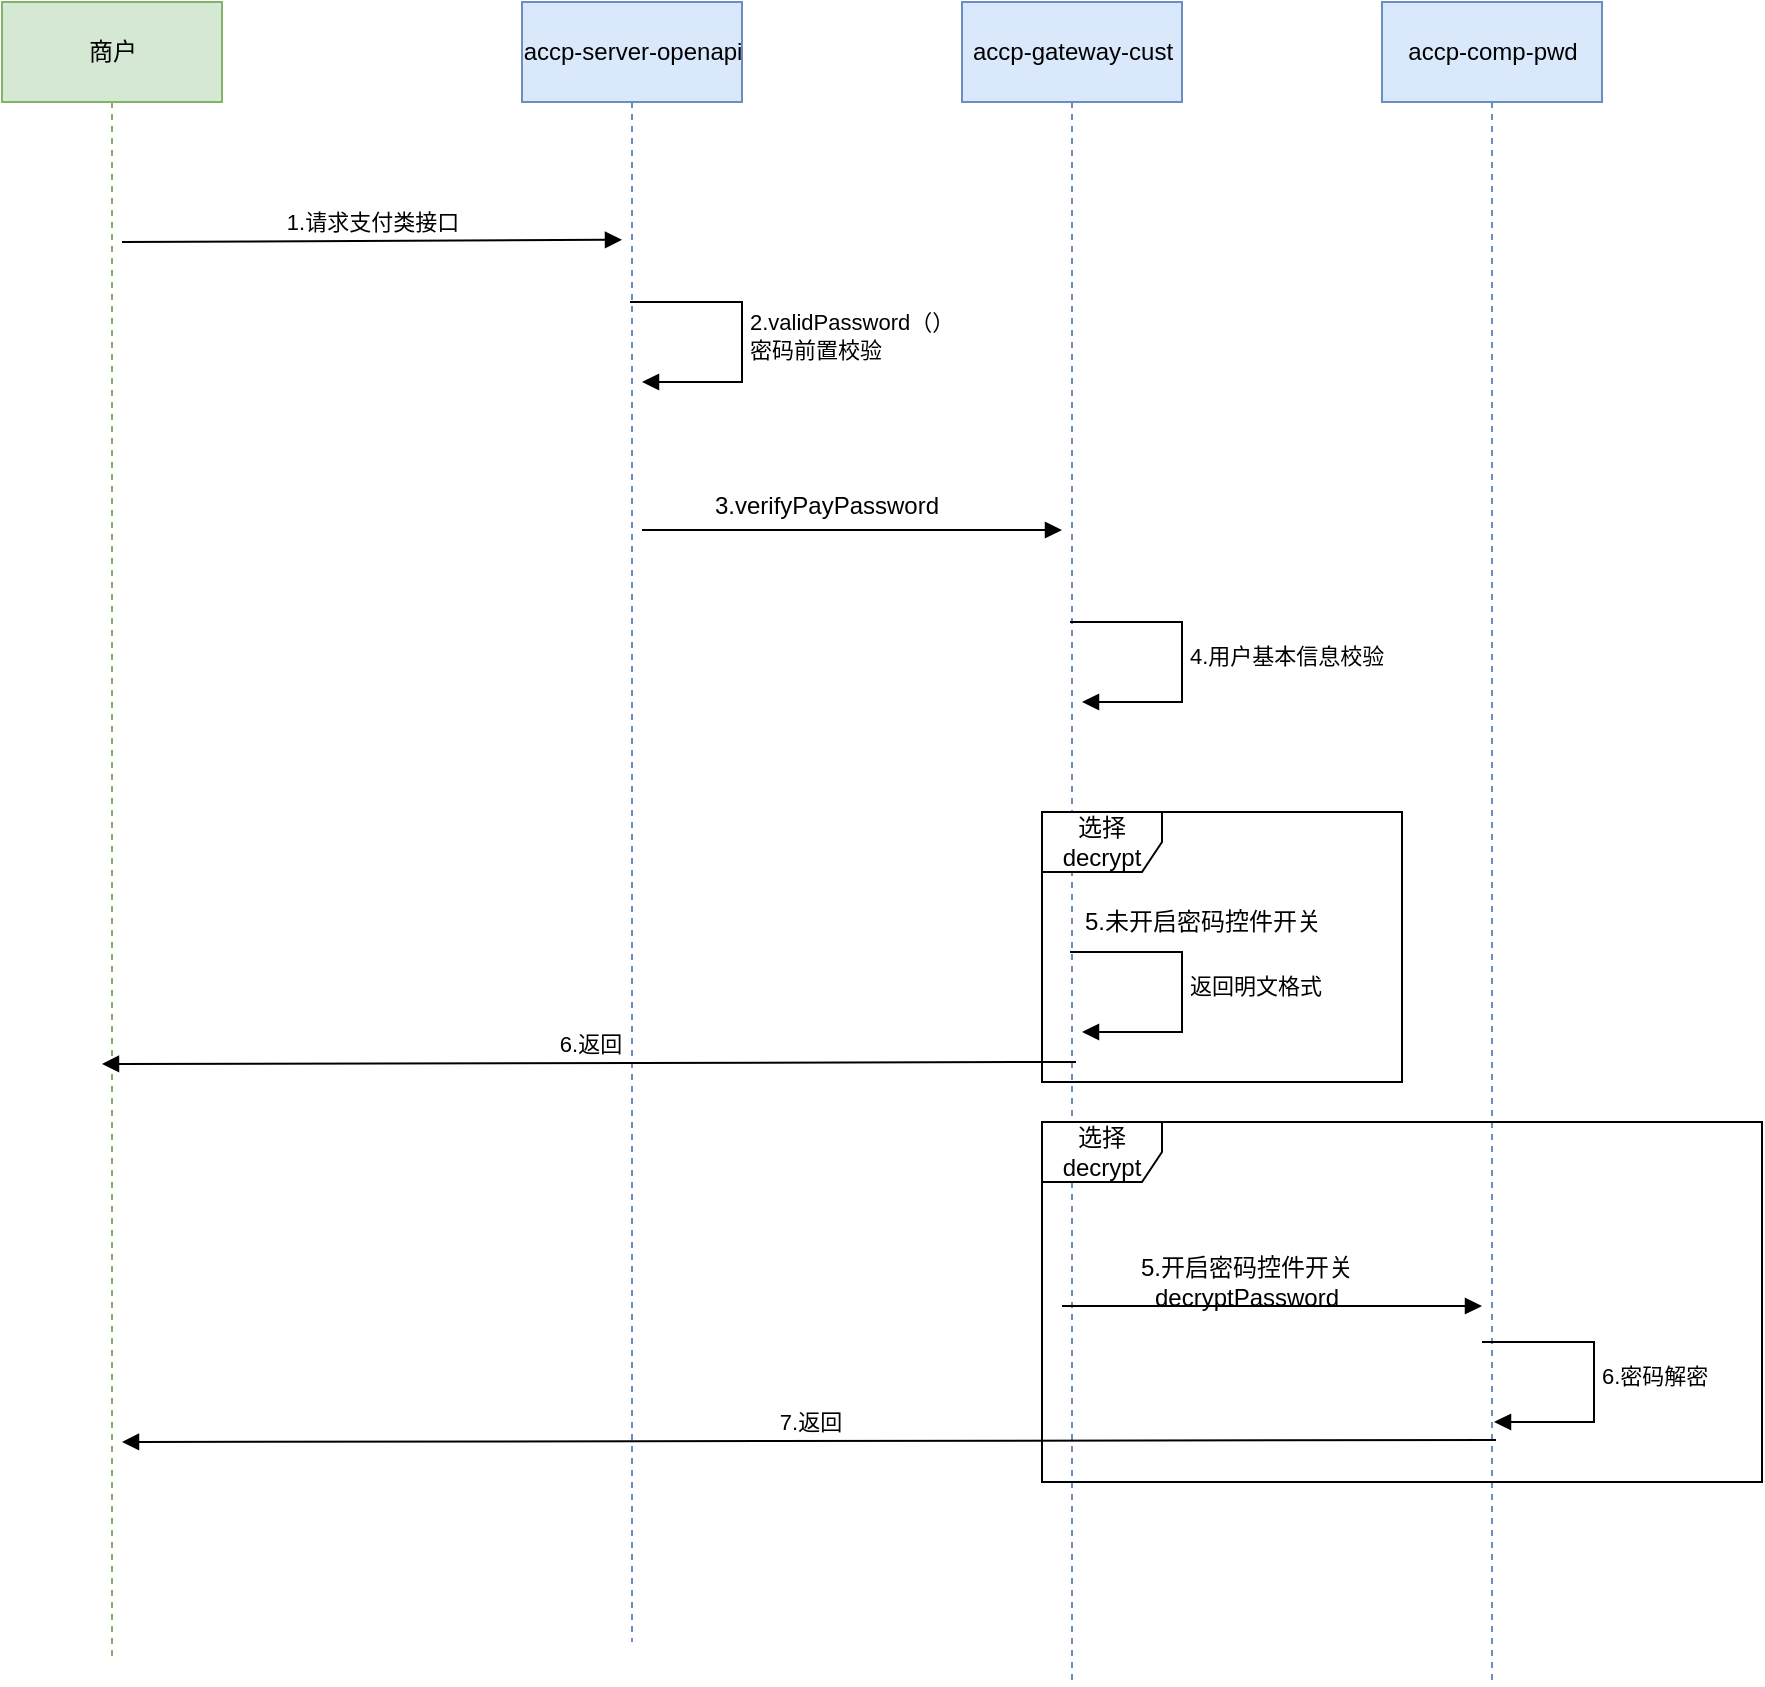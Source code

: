 <mxfile version="17.4.6" type="github" pages="3">
  <diagram id="Jl5-833vMoTasqNsfF81" name="原解密过程">
    <mxGraphModel dx="1365" dy="812" grid="1" gridSize="10" guides="1" tooltips="1" connect="1" arrows="1" fold="1" page="1" pageScale="1" pageWidth="827" pageHeight="1169" math="0" shadow="0">
      <root>
        <mxCell id="0" />
        <mxCell id="1" parent="0" />
        <mxCell id="EQPZZwqP8uo2hfvJNZzA-3" style="edgeStyle=orthogonalEdgeStyle;rounded=0;orthogonalLoop=1;jettySize=auto;html=1;exitX=0.5;exitY=1;exitDx=0;exitDy=0;dashed=1;endArrow=none;endFill=0;fillColor=#d5e8d4;strokeColor=#82b366;" edge="1" parent="1" source="EQPZZwqP8uo2hfvJNZzA-1">
          <mxGeometry relative="1" as="geometry">
            <mxPoint x="125" y="900" as="targetPoint" />
          </mxGeometry>
        </mxCell>
        <mxCell id="EQPZZwqP8uo2hfvJNZzA-1" value="商户" style="html=1;fillColor=#d5e8d4;strokeColor=#82b366;" vertex="1" parent="1">
          <mxGeometry x="70" y="70" width="110" height="50" as="geometry" />
        </mxCell>
        <mxCell id="EQPZZwqP8uo2hfvJNZzA-4" style="edgeStyle=orthogonalEdgeStyle;rounded=0;orthogonalLoop=1;jettySize=auto;html=1;exitX=0.5;exitY=1;exitDx=0;exitDy=0;dashed=1;endArrow=none;endFill=0;fillColor=#dae8fc;strokeColor=#6c8ebf;" edge="1" source="EQPZZwqP8uo2hfvJNZzA-5" parent="1">
          <mxGeometry relative="1" as="geometry">
            <mxPoint x="385" y="890" as="targetPoint" />
            <Array as="points">
              <mxPoint x="385" y="650" />
            </Array>
          </mxGeometry>
        </mxCell>
        <mxCell id="EQPZZwqP8uo2hfvJNZzA-5" value="accp-server-openapi" style="html=1;fillColor=#dae8fc;strokeColor=#6c8ebf;" vertex="1" parent="1">
          <mxGeometry x="330" y="70" width="110" height="50" as="geometry" />
        </mxCell>
        <mxCell id="EQPZZwqP8uo2hfvJNZzA-6" style="edgeStyle=orthogonalEdgeStyle;rounded=0;orthogonalLoop=1;jettySize=auto;html=1;exitX=0.5;exitY=1;exitDx=0;exitDy=0;dashed=1;endArrow=none;endFill=0;fillColor=#dae8fc;strokeColor=#6c8ebf;" edge="1" source="EQPZZwqP8uo2hfvJNZzA-7" parent="1">
          <mxGeometry relative="1" as="geometry">
            <mxPoint x="605" y="910" as="targetPoint" />
          </mxGeometry>
        </mxCell>
        <mxCell id="EQPZZwqP8uo2hfvJNZzA-7" value="accp-gateway-cust" style="html=1;fillColor=#dae8fc;strokeColor=#6c8ebf;" vertex="1" parent="1">
          <mxGeometry x="550" y="70" width="110" height="50" as="geometry" />
        </mxCell>
        <mxCell id="EQPZZwqP8uo2hfvJNZzA-8" style="edgeStyle=orthogonalEdgeStyle;rounded=0;orthogonalLoop=1;jettySize=auto;html=1;exitX=0.5;exitY=1;exitDx=0;exitDy=0;dashed=1;endArrow=none;endFill=0;fillColor=#dae8fc;strokeColor=#6c8ebf;" edge="1" source="EQPZZwqP8uo2hfvJNZzA-9" parent="1">
          <mxGeometry relative="1" as="geometry">
            <mxPoint x="815" y="910" as="targetPoint" />
          </mxGeometry>
        </mxCell>
        <mxCell id="EQPZZwqP8uo2hfvJNZzA-9" value="accp-comp-pwd" style="html=1;fillColor=#dae8fc;strokeColor=#6c8ebf;" vertex="1" parent="1">
          <mxGeometry x="760" y="70" width="110" height="50" as="geometry" />
        </mxCell>
        <mxCell id="EQPZZwqP8uo2hfvJNZzA-22" value="1.请求支付类接口" style="html=1;verticalAlign=bottom;endArrow=block;rounded=0;exitX=1;exitY=0;exitDx=0;exitDy=0;entryX=0;entryY=-0.014;entryDx=0;entryDy=0;entryPerimeter=0;" edge="1" parent="1">
          <mxGeometry relative="1" as="geometry">
            <mxPoint x="130" y="190" as="sourcePoint" />
            <mxPoint x="380" y="188.88" as="targetPoint" />
          </mxGeometry>
        </mxCell>
        <mxCell id="EQPZZwqP8uo2hfvJNZzA-33" value="2.validPassword（）&lt;br&gt;密码前置校验" style="edgeStyle=orthogonalEdgeStyle;html=1;align=left;spacingLeft=2;endArrow=block;rounded=0;" edge="1" parent="1">
          <mxGeometry relative="1" as="geometry">
            <mxPoint x="384" y="220" as="sourcePoint" />
            <Array as="points">
              <mxPoint x="440" y="220" />
              <mxPoint x="440" y="260" />
            </Array>
            <mxPoint x="390" y="260" as="targetPoint" />
          </mxGeometry>
        </mxCell>
        <mxCell id="EQPZZwqP8uo2hfvJNZzA-34" value="" style="html=1;verticalAlign=bottom;endArrow=block;rounded=0;" edge="1" parent="1">
          <mxGeometry relative="1" as="geometry">
            <mxPoint x="390" y="334" as="sourcePoint" />
            <mxPoint x="600" y="334" as="targetPoint" />
          </mxGeometry>
        </mxCell>
        <mxCell id="EQPZZwqP8uo2hfvJNZzA-35" value="3.verifyPayPassword" style="text;html=1;align=center;verticalAlign=middle;resizable=0;points=[];autosize=1;strokeColor=none;fillColor=none;" vertex="1" parent="1">
          <mxGeometry x="417" y="312" width="130" height="20" as="geometry" />
        </mxCell>
        <mxCell id="EQPZZwqP8uo2hfvJNZzA-43" value="选择&lt;br&gt;decrypt" style="shape=umlFrame;whiteSpace=wrap;html=1;" vertex="1" parent="1">
          <mxGeometry x="590" y="475" width="180" height="135" as="geometry" />
        </mxCell>
        <mxCell id="EQPZZwqP8uo2hfvJNZzA-36" value="4.用户基本信息校验" style="edgeStyle=orthogonalEdgeStyle;html=1;align=left;spacingLeft=2;endArrow=block;rounded=0;" edge="1" parent="1">
          <mxGeometry relative="1" as="geometry">
            <mxPoint x="604" y="380" as="sourcePoint" />
            <Array as="points">
              <mxPoint x="660" y="380" />
              <mxPoint x="660" y="420" />
            </Array>
            <mxPoint x="610" y="420" as="targetPoint" />
          </mxGeometry>
        </mxCell>
        <mxCell id="EQPZZwqP8uo2hfvJNZzA-44" value="返回明文格式" style="edgeStyle=orthogonalEdgeStyle;html=1;align=left;spacingLeft=2;endArrow=block;rounded=0;" edge="1" parent="1">
          <mxGeometry relative="1" as="geometry">
            <mxPoint x="604" y="545" as="sourcePoint" />
            <Array as="points">
              <mxPoint x="660" y="545" />
              <mxPoint x="660" y="585" />
            </Array>
            <mxPoint x="610" y="585" as="targetPoint" />
          </mxGeometry>
        </mxCell>
        <mxCell id="EQPZZwqP8uo2hfvJNZzA-45" value="5.未开启密码控件开关" style="text;html=1;align=center;verticalAlign=middle;resizable=0;points=[];autosize=1;strokeColor=none;fillColor=none;" vertex="1" parent="1">
          <mxGeometry x="605" y="520" width="130" height="20" as="geometry" />
        </mxCell>
        <mxCell id="EQPZZwqP8uo2hfvJNZzA-46" value="选择&lt;br&gt;decrypt" style="shape=umlFrame;whiteSpace=wrap;html=1;" vertex="1" parent="1">
          <mxGeometry x="590" y="630" width="360" height="180" as="geometry" />
        </mxCell>
        <mxCell id="EQPZZwqP8uo2hfvJNZzA-47" value="" style="html=1;verticalAlign=bottom;endArrow=block;rounded=0;" edge="1" parent="1">
          <mxGeometry relative="1" as="geometry">
            <mxPoint x="600" y="722" as="sourcePoint" />
            <mxPoint x="810" y="722" as="targetPoint" />
          </mxGeometry>
        </mxCell>
        <mxCell id="EQPZZwqP8uo2hfvJNZzA-48" value="5.开启密码控件开关&lt;br&gt;decryptPassword" style="text;html=1;align=center;verticalAlign=middle;resizable=0;points=[];autosize=1;strokeColor=none;fillColor=none;" vertex="1" parent="1">
          <mxGeometry x="632" y="695" width="120" height="30" as="geometry" />
        </mxCell>
        <mxCell id="EQPZZwqP8uo2hfvJNZzA-49" value="6.密码解密" style="edgeStyle=orthogonalEdgeStyle;html=1;align=left;spacingLeft=2;endArrow=block;rounded=0;" edge="1" parent="1">
          <mxGeometry relative="1" as="geometry">
            <mxPoint x="810" y="740" as="sourcePoint" />
            <Array as="points">
              <mxPoint x="866" y="740" />
              <mxPoint x="866" y="780" />
            </Array>
            <mxPoint x="816" y="780" as="targetPoint" />
          </mxGeometry>
        </mxCell>
        <mxCell id="EQPZZwqP8uo2hfvJNZzA-50" value="6.返回" style="html=1;verticalAlign=bottom;endArrow=block;rounded=0;exitX=1;exitY=0;exitDx=0;exitDy=0;" edge="1" parent="1">
          <mxGeometry relative="1" as="geometry">
            <mxPoint x="607" y="600" as="sourcePoint" />
            <mxPoint x="120" y="601" as="targetPoint" />
          </mxGeometry>
        </mxCell>
        <mxCell id="EQPZZwqP8uo2hfvJNZzA-51" value="7.返回" style="html=1;verticalAlign=bottom;endArrow=block;rounded=0;exitX=1;exitY=0;exitDx=0;exitDy=0;" edge="1" parent="1">
          <mxGeometry relative="1" as="geometry">
            <mxPoint x="817" y="789" as="sourcePoint" />
            <mxPoint x="130" y="790" as="targetPoint" />
          </mxGeometry>
        </mxCell>
      </root>
    </mxGraphModel>
  </diagram>
  <diagram name="优化密码加密" id="MklcK-eCK0yKcFFZ0AR5">
    <mxGraphModel dx="1862" dy="1107" grid="1" gridSize="10" guides="1" tooltips="1" connect="1" arrows="1" fold="1" page="1" pageScale="1" pageWidth="827" pageHeight="1169" math="0" shadow="0">
      <root>
        <mxCell id="eYHL1WIFs0YqZ5u6t1xu-0" />
        <mxCell id="eYHL1WIFs0YqZ5u6t1xu-1" parent="eYHL1WIFs0YqZ5u6t1xu-0" />
        <mxCell id="eYHL1WIFs0YqZ5u6t1xu-2" style="edgeStyle=orthogonalEdgeStyle;rounded=0;orthogonalLoop=1;jettySize=auto;html=1;exitX=0.5;exitY=1;exitDx=0;exitDy=0;dashed=1;endArrow=none;endFill=0;fillColor=#d5e8d4;strokeColor=#82b366;" edge="1" parent="eYHL1WIFs0YqZ5u6t1xu-1" source="eYHL1WIFs0YqZ5u6t1xu-3">
          <mxGeometry relative="1" as="geometry">
            <mxPoint x="125" y="1070" as="targetPoint" />
          </mxGeometry>
        </mxCell>
        <mxCell id="eYHL1WIFs0YqZ5u6t1xu-3" value="商户" style="html=1;fillColor=#d5e8d4;strokeColor=#82b366;" vertex="1" parent="eYHL1WIFs0YqZ5u6t1xu-1">
          <mxGeometry x="70" y="70" width="110" height="50" as="geometry" />
        </mxCell>
        <mxCell id="eYHL1WIFs0YqZ5u6t1xu-4" style="edgeStyle=orthogonalEdgeStyle;rounded=0;orthogonalLoop=1;jettySize=auto;html=1;exitX=0.5;exitY=1;exitDx=0;exitDy=0;dashed=1;endArrow=none;endFill=0;fillColor=#dae8fc;strokeColor=#6c8ebf;" edge="1" parent="eYHL1WIFs0YqZ5u6t1xu-1" source="eYHL1WIFs0YqZ5u6t1xu-5">
          <mxGeometry relative="1" as="geometry">
            <mxPoint x="385" y="1070" as="targetPoint" />
            <Array as="points">
              <mxPoint x="385" y="650" />
            </Array>
          </mxGeometry>
        </mxCell>
        <mxCell id="eYHL1WIFs0YqZ5u6t1xu-5" value="accp-server-openapi" style="html=1;fillColor=#dae8fc;strokeColor=#6c8ebf;" vertex="1" parent="eYHL1WIFs0YqZ5u6t1xu-1">
          <mxGeometry x="330" y="70" width="110" height="50" as="geometry" />
        </mxCell>
        <mxCell id="eYHL1WIFs0YqZ5u6t1xu-6" style="edgeStyle=orthogonalEdgeStyle;rounded=0;orthogonalLoop=1;jettySize=auto;html=1;exitX=0.5;exitY=1;exitDx=0;exitDy=0;dashed=1;endArrow=none;endFill=0;fillColor=#dae8fc;strokeColor=#6c8ebf;" edge="1" parent="eYHL1WIFs0YqZ5u6t1xu-1" source="eYHL1WIFs0YqZ5u6t1xu-7">
          <mxGeometry relative="1" as="geometry">
            <mxPoint x="605" y="1100" as="targetPoint" />
          </mxGeometry>
        </mxCell>
        <mxCell id="eYHL1WIFs0YqZ5u6t1xu-7" value="accp-gateway-cust" style="html=1;fillColor=#dae8fc;strokeColor=#6c8ebf;" vertex="1" parent="eYHL1WIFs0YqZ5u6t1xu-1">
          <mxGeometry x="550" y="70" width="110" height="50" as="geometry" />
        </mxCell>
        <mxCell id="eYHL1WIFs0YqZ5u6t1xu-8" style="edgeStyle=orthogonalEdgeStyle;rounded=0;orthogonalLoop=1;jettySize=auto;html=1;exitX=0.5;exitY=1;exitDx=0;exitDy=0;dashed=1;endArrow=none;endFill=0;fillColor=#dae8fc;strokeColor=#6c8ebf;" edge="1" parent="eYHL1WIFs0YqZ5u6t1xu-1" source="eYHL1WIFs0YqZ5u6t1xu-9">
          <mxGeometry relative="1" as="geometry">
            <mxPoint x="815" y="1060" as="targetPoint" />
          </mxGeometry>
        </mxCell>
        <mxCell id="eYHL1WIFs0YqZ5u6t1xu-9" value="accp-comp-pwd" style="html=1;fillColor=#dae8fc;strokeColor=#6c8ebf;" vertex="1" parent="eYHL1WIFs0YqZ5u6t1xu-1">
          <mxGeometry x="760" y="70" width="110" height="50" as="geometry" />
        </mxCell>
        <mxCell id="eYHL1WIFs0YqZ5u6t1xu-10" value="1.请求支付类接口" style="html=1;verticalAlign=bottom;endArrow=block;rounded=0;exitX=1;exitY=0;exitDx=0;exitDy=0;entryX=0;entryY=-0.014;entryDx=0;entryDy=0;entryPerimeter=0;" edge="1" parent="eYHL1WIFs0YqZ5u6t1xu-1">
          <mxGeometry relative="1" as="geometry">
            <mxPoint x="130" y="190" as="sourcePoint" />
            <mxPoint x="380" y="188.88" as="targetPoint" />
          </mxGeometry>
        </mxCell>
        <mxCell id="eYHL1WIFs0YqZ5u6t1xu-11" value="2.validPassword（）&lt;br&gt;密码前置校验" style="edgeStyle=orthogonalEdgeStyle;html=1;align=left;spacingLeft=2;endArrow=block;rounded=0;" edge="1" parent="eYHL1WIFs0YqZ5u6t1xu-1">
          <mxGeometry relative="1" as="geometry">
            <mxPoint x="384" y="220" as="sourcePoint" />
            <Array as="points">
              <mxPoint x="440" y="220" />
              <mxPoint x="440" y="260" />
            </Array>
            <mxPoint x="390" y="260" as="targetPoint" />
          </mxGeometry>
        </mxCell>
        <mxCell id="eYHL1WIFs0YqZ5u6t1xu-12" value="" style="html=1;verticalAlign=bottom;endArrow=block;rounded=0;" edge="1" parent="eYHL1WIFs0YqZ5u6t1xu-1">
          <mxGeometry relative="1" as="geometry">
            <mxPoint x="390" y="522" as="sourcePoint" />
            <mxPoint x="600" y="522" as="targetPoint" />
          </mxGeometry>
        </mxCell>
        <mxCell id="eYHL1WIFs0YqZ5u6t1xu-13" value="3.verifyPayPassword" style="text;html=1;align=center;verticalAlign=middle;resizable=0;points=[];autosize=1;strokeColor=none;fillColor=none;" vertex="1" parent="eYHL1WIFs0YqZ5u6t1xu-1">
          <mxGeometry x="417" y="500" width="130" height="20" as="geometry" />
        </mxCell>
        <mxCell id="eYHL1WIFs0YqZ5u6t1xu-14" value="选择&lt;br&gt;decrypt" style="shape=umlFrame;whiteSpace=wrap;html=1;" vertex="1" parent="eYHL1WIFs0YqZ5u6t1xu-1">
          <mxGeometry x="590" y="663" width="180" height="135" as="geometry" />
        </mxCell>
        <mxCell id="eYHL1WIFs0YqZ5u6t1xu-15" value="4.用户基本信息校验" style="edgeStyle=orthogonalEdgeStyle;html=1;align=left;spacingLeft=2;endArrow=block;rounded=0;" edge="1" parent="eYHL1WIFs0YqZ5u6t1xu-1">
          <mxGeometry relative="1" as="geometry">
            <mxPoint x="604" y="568" as="sourcePoint" />
            <Array as="points">
              <mxPoint x="660" y="568" />
              <mxPoint x="660" y="608" />
            </Array>
            <mxPoint x="610" y="608" as="targetPoint" />
          </mxGeometry>
        </mxCell>
        <mxCell id="eYHL1WIFs0YqZ5u6t1xu-16" value="返回明文格式" style="edgeStyle=orthogonalEdgeStyle;html=1;align=left;spacingLeft=2;endArrow=block;rounded=0;" edge="1" parent="eYHL1WIFs0YqZ5u6t1xu-1">
          <mxGeometry relative="1" as="geometry">
            <mxPoint x="604" y="733" as="sourcePoint" />
            <Array as="points">
              <mxPoint x="660" y="733" />
              <mxPoint x="660" y="773" />
            </Array>
            <mxPoint x="610" y="773" as="targetPoint" />
          </mxGeometry>
        </mxCell>
        <mxCell id="eYHL1WIFs0YqZ5u6t1xu-17" value="5.未开启密码控件开关/&lt;b&gt;&lt;font color=&quot;#ea6b66&quot;&gt;加密密码&lt;/font&gt;&lt;/b&gt;" style="text;html=1;align=center;verticalAlign=middle;resizable=0;points=[];autosize=1;strokeColor=none;fillColor=none;" vertex="1" parent="eYHL1WIFs0YqZ5u6t1xu-1">
          <mxGeometry x="591" y="708" width="180" height="20" as="geometry" />
        </mxCell>
        <mxCell id="eYHL1WIFs0YqZ5u6t1xu-18" value="选择&lt;br&gt;decrypt" style="shape=umlFrame;whiteSpace=wrap;html=1;" vertex="1" parent="eYHL1WIFs0YqZ5u6t1xu-1">
          <mxGeometry x="590" y="818" width="360" height="180" as="geometry" />
        </mxCell>
        <mxCell id="eYHL1WIFs0YqZ5u6t1xu-19" value="" style="html=1;verticalAlign=bottom;endArrow=block;rounded=0;" edge="1" parent="eYHL1WIFs0YqZ5u6t1xu-1">
          <mxGeometry relative="1" as="geometry">
            <mxPoint x="600" y="910" as="sourcePoint" />
            <mxPoint x="810" y="910" as="targetPoint" />
          </mxGeometry>
        </mxCell>
        <mxCell id="eYHL1WIFs0YqZ5u6t1xu-20" value="5.开启密码控件开关&lt;br&gt;decryptPassword" style="text;html=1;align=center;verticalAlign=middle;resizable=0;points=[];autosize=1;strokeColor=none;fillColor=none;" vertex="1" parent="eYHL1WIFs0YqZ5u6t1xu-1">
          <mxGeometry x="632" y="883" width="120" height="30" as="geometry" />
        </mxCell>
        <mxCell id="eYHL1WIFs0YqZ5u6t1xu-21" value="6.密码解密" style="edgeStyle=orthogonalEdgeStyle;html=1;align=left;spacingLeft=2;endArrow=block;rounded=0;" edge="1" parent="eYHL1WIFs0YqZ5u6t1xu-1">
          <mxGeometry relative="1" as="geometry">
            <mxPoint x="810" y="928" as="sourcePoint" />
            <Array as="points">
              <mxPoint x="866" y="928" />
              <mxPoint x="866" y="968" />
            </Array>
            <mxPoint x="816" y="968" as="targetPoint" />
          </mxGeometry>
        </mxCell>
        <mxCell id="eYHL1WIFs0YqZ5u6t1xu-22" value="6.返回" style="html=1;verticalAlign=bottom;endArrow=block;rounded=0;exitX=1;exitY=0;exitDx=0;exitDy=0;" edge="1" parent="eYHL1WIFs0YqZ5u6t1xu-1">
          <mxGeometry relative="1" as="geometry">
            <mxPoint x="607" y="788" as="sourcePoint" />
            <mxPoint x="120" y="789" as="targetPoint" />
          </mxGeometry>
        </mxCell>
        <mxCell id="eYHL1WIFs0YqZ5u6t1xu-23" value="7.返回" style="html=1;verticalAlign=bottom;endArrow=block;rounded=0;exitX=1;exitY=0;exitDx=0;exitDy=0;" edge="1" parent="eYHL1WIFs0YqZ5u6t1xu-1">
          <mxGeometry relative="1" as="geometry">
            <mxPoint x="817" y="977" as="sourcePoint" />
            <mxPoint x="130" y="978" as="targetPoint" />
          </mxGeometry>
        </mxCell>
        <mxCell id="XTas_HxUO6MgLOkLOGfj-0" value="选择&lt;span style=&quot;font-size: 11px ; text-align: left ; background-color: rgb(255 , 255 , 255)&quot;&gt;validPassword&lt;/span&gt;" style="shape=umlFrame;whiteSpace=wrap;html=1;width=90;height=40;fillColor=#f8cecc;strokeColor=#b85450;" vertex="1" parent="eYHL1WIFs0YqZ5u6t1xu-1">
          <mxGeometry x="370" y="290" width="220" height="160" as="geometry" />
        </mxCell>
        <mxCell id="XTas_HxUO6MgLOkLOGfj-1" value="进行解密，返回明文" style="edgeStyle=orthogonalEdgeStyle;html=1;align=left;spacingLeft=2;endArrow=block;rounded=0;" edge="1" parent="eYHL1WIFs0YqZ5u6t1xu-1">
          <mxGeometry relative="1" as="geometry">
            <mxPoint x="380" y="372" as="sourcePoint" />
            <Array as="points">
              <mxPoint x="436" y="372" />
              <mxPoint x="436" y="412" />
            </Array>
            <mxPoint x="386" y="412" as="targetPoint" />
          </mxGeometry>
        </mxCell>
        <mxCell id="XTas_HxUO6MgLOkLOGfj-2" value="2.1如果密码控件选择的枚举&lt;br&gt;值为&quot;&lt;b&gt;加密密码&lt;/b&gt;&quot;" style="text;html=1;align=center;verticalAlign=middle;resizable=0;points=[];autosize=1;strokeColor=none;fillColor=none;" vertex="1" parent="eYHL1WIFs0YqZ5u6t1xu-1">
          <mxGeometry x="380" y="341" width="160" height="30" as="geometry" />
        </mxCell>
      </root>
    </mxGraphModel>
  </diagram>
  <diagram id="GgyaEPtQdlrnhv2LjOPZ" name="通知子系统通知流程">
    <mxGraphModel dx="4814" dy="3033" grid="1" gridSize="10" guides="1" tooltips="1" connect="1" arrows="1" fold="1" page="1" pageScale="1" pageWidth="827" pageHeight="1169" math="0" shadow="0">
      <root>
        <mxCell id="0" />
        <mxCell id="1" parent="0" />
        <mxCell id="CFDaDuVLUz69YF4CKmOi-5" value="通知商户交易结果流程" style="swimlane;childLayout=stackLayout;resizeParent=1;resizeParentMax=0;startSize=20;fontColor=#EA6B66;" vertex="1" parent="1">
          <mxGeometry x="-920" y="-510" width="1020" height="920" as="geometry" />
        </mxCell>
        <mxCell id="CFDaDuVLUz69YF4CKmOi-6" value="accp-comp-notify-core " style="swimlane;startSize=20;fontColor=#EA6B66;" vertex="1" parent="CFDaDuVLUz69YF4CKmOi-5">
          <mxGeometry y="20" width="730" height="900" as="geometry">
            <mxRectangle y="20" width="30" height="850" as="alternateBounds" />
          </mxGeometry>
        </mxCell>
        <mxCell id="vANThI_vso7ofqYUW8Xj-46" value="&lt;span&gt;校验消息、商户相关配置&lt;/span&gt;" style="rounded=0;whiteSpace=wrap;html=1;fillColor=#dae8fc;strokeColor=#6c8ebf;" vertex="1" parent="CFDaDuVLUz69YF4CKmOi-6">
          <mxGeometry x="210" y="147" width="120" height="60" as="geometry" />
        </mxCell>
        <mxCell id="vANThI_vso7ofqYUW8Xj-50" value="" style="edgeStyle=orthogonalEdgeStyle;rounded=0;orthogonalLoop=1;jettySize=auto;html=1;fontColor=#1A1A1A;endArrow=classicThin;endFill=1;" edge="1" parent="CFDaDuVLUz69YF4CKmOi-6" source="vANThI_vso7ofqYUW8Xj-45" target="vANThI_vso7ofqYUW8Xj-46">
          <mxGeometry relative="1" as="geometry" />
        </mxCell>
        <mxCell id="vANThI_vso7ofqYUW8Xj-47" value="回调商户接口" style="rounded=0;whiteSpace=wrap;html=1;fillColor=#dae8fc;strokeColor=#6c8ebf;" vertex="1" parent="CFDaDuVLUz69YF4CKmOi-6">
          <mxGeometry x="210" y="247" width="120" height="60" as="geometry" />
        </mxCell>
        <mxCell id="vANThI_vso7ofqYUW8Xj-51" value="" style="edgeStyle=orthogonalEdgeStyle;rounded=0;orthogonalLoop=1;jettySize=auto;html=1;fontColor=#1A1A1A;endArrow=classicThin;endFill=1;" edge="1" parent="CFDaDuVLUz69YF4CKmOi-6" source="vANThI_vso7ofqYUW8Xj-46" target="vANThI_vso7ofqYUW8Xj-47">
          <mxGeometry relative="1" as="geometry" />
        </mxCell>
        <mxCell id="vANThI_vso7ofqYUW8Xj-48" value="新增通知历史表" style="rounded=0;whiteSpace=wrap;html=1;fillColor=#dae8fc;strokeColor=#6c8ebf;" vertex="1" parent="CFDaDuVLUz69YF4CKmOi-6">
          <mxGeometry x="210" y="347" width="120" height="60" as="geometry" />
        </mxCell>
        <mxCell id="vANThI_vso7ofqYUW8Xj-53" value="" style="edgeStyle=orthogonalEdgeStyle;rounded=0;orthogonalLoop=1;jettySize=auto;html=1;fontColor=#1A1A1A;endArrow=classicThin;endFill=1;" edge="1" parent="CFDaDuVLUz69YF4CKmOi-6" source="vANThI_vso7ofqYUW8Xj-47" target="vANThI_vso7ofqYUW8Xj-48">
          <mxGeometry relative="1" as="geometry" />
        </mxCell>
        <mxCell id="vANThI_vso7ofqYUW8Xj-104" value="" style="edgeStyle=orthogonalEdgeStyle;rounded=0;orthogonalLoop=1;jettySize=auto;html=1;fontColor=#1A1A1A;endArrow=classicThin;endFill=1;" edge="1" parent="CFDaDuVLUz69YF4CKmOi-6" source="vANThI_vso7ofqYUW8Xj-54" target="vANThI_vso7ofqYUW8Xj-102">
          <mxGeometry relative="1" as="geometry" />
        </mxCell>
        <mxCell id="vANThI_vso7ofqYUW8Xj-54" value="调用商户接口是否成功" style="rhombus;whiteSpace=wrap;html=1;rounded=0;fillColor=#ffe6cc;strokeColor=#d79b00;" vertex="1" parent="CFDaDuVLUz69YF4CKmOi-6">
          <mxGeometry x="230" y="453" width="80" height="90" as="geometry" />
        </mxCell>
        <mxCell id="vANThI_vso7ofqYUW8Xj-55" value="" style="edgeStyle=orthogonalEdgeStyle;rounded=0;orthogonalLoop=1;jettySize=auto;html=1;fontColor=#1A1A1A;endArrow=classicThin;endFill=1;" edge="1" parent="CFDaDuVLUz69YF4CKmOi-6" source="vANThI_vso7ofqYUW8Xj-48" target="vANThI_vso7ofqYUW8Xj-54">
          <mxGeometry relative="1" as="geometry" />
        </mxCell>
        <mxCell id="vANThI_vso7ofqYUW8Xj-60" value="成功" style="text;html=1;align=center;verticalAlign=middle;resizable=0;points=[];autosize=1;strokeColor=none;fillColor=none;fontColor=#1A1A1A;" vertex="1" parent="CFDaDuVLUz69YF4CKmOi-6">
          <mxGeometry x="280" y="573" width="40" height="20" as="geometry" />
        </mxCell>
        <mxCell id="vANThI_vso7ofqYUW8Xj-61" value="&lt;div&gt;&lt;span&gt;是否为重复通知&lt;/span&gt;&lt;/div&gt;" style="rhombus;whiteSpace=wrap;html=1;rounded=0;align=center;fillColor=#ffe6cc;strokeColor=#d79b00;" vertex="1" parent="CFDaDuVLUz69YF4CKmOi-6">
          <mxGeometry x="230" y="628" width="80" height="80" as="geometry" />
        </mxCell>
        <mxCell id="vANThI_vso7ofqYUW8Xj-62" value="" style="edgeStyle=orthogonalEdgeStyle;rounded=0;orthogonalLoop=1;jettySize=auto;html=1;fontColor=#1A1A1A;endArrow=classicThin;endFill=1;" edge="1" parent="CFDaDuVLUz69YF4CKmOi-6" source="vANThI_vso7ofqYUW8Xj-54" target="vANThI_vso7ofqYUW8Xj-61">
          <mxGeometry relative="1" as="geometry" />
        </mxCell>
        <mxCell id="vANThI_vso7ofqYUW8Xj-65" value="否" style="text;html=1;align=center;verticalAlign=middle;resizable=0;points=[];autosize=1;strokeColor=none;fillColor=none;fontColor=#1A1A1A;" vertex="1" parent="CFDaDuVLUz69YF4CKmOi-6">
          <mxGeometry x="265" y="733" width="30" height="20" as="geometry" />
        </mxCell>
        <mxCell id="vANThI_vso7ofqYUW8Xj-67" value="通知结束" style="rounded=1;whiteSpace=wrap;html=1;fillColor=#d5e8d4;strokeColor=#82b366;" vertex="1" parent="CFDaDuVLUz69YF4CKmOi-6">
          <mxGeometry x="210" y="803" width="120" height="60" as="geometry" />
        </mxCell>
        <mxCell id="vANThI_vso7ofqYUW8Xj-68" value="" style="edgeStyle=orthogonalEdgeStyle;rounded=0;orthogonalLoop=1;jettySize=auto;html=1;fontColor=#1A1A1A;endArrow=classicThin;endFill=1;" edge="1" parent="CFDaDuVLUz69YF4CKmOi-6" source="vANThI_vso7ofqYUW8Xj-61" target="vANThI_vso7ofqYUW8Xj-67">
          <mxGeometry relative="1" as="geometry" />
        </mxCell>
        <mxCell id="vANThI_vso7ofqYUW8Xj-73" style="edgeStyle=orthogonalEdgeStyle;rounded=0;orthogonalLoop=1;jettySize=auto;html=1;exitX=0.5;exitY=1;exitDx=0;exitDy=0;entryX=0;entryY=0.5;entryDx=0;entryDy=0;fontColor=#1A1A1A;endArrow=classicThin;endFill=1;" edge="1" parent="CFDaDuVLUz69YF4CKmOi-6" source="vANThI_vso7ofqYUW8Xj-69" target="vANThI_vso7ofqYUW8Xj-67">
          <mxGeometry relative="1" as="geometry" />
        </mxCell>
        <mxCell id="vANThI_vso7ofqYUW8Xj-69" value="删除待通知表记录" style="whiteSpace=wrap;html=1;rounded=0;fillColor=#dae8fc;strokeColor=#6c8ebf;" vertex="1" parent="CFDaDuVLUz69YF4CKmOi-6">
          <mxGeometry x="30" y="638" width="120" height="60" as="geometry" />
        </mxCell>
        <mxCell id="vANThI_vso7ofqYUW8Xj-70" value="" style="edgeStyle=orthogonalEdgeStyle;rounded=0;orthogonalLoop=1;jettySize=auto;html=1;fontColor=#1A1A1A;endArrow=classicThin;endFill=1;" edge="1" parent="CFDaDuVLUz69YF4CKmOi-6" source="vANThI_vso7ofqYUW8Xj-61" target="vANThI_vso7ofqYUW8Xj-69">
          <mxGeometry relative="1" as="geometry" />
        </mxCell>
        <mxCell id="vANThI_vso7ofqYUW8Xj-72" value="是" style="text;html=1;align=center;verticalAlign=middle;resizable=0;points=[];autosize=1;strokeColor=none;fillColor=none;fontColor=#1A1A1A;" vertex="1" parent="CFDaDuVLUz69YF4CKmOi-6">
          <mxGeometry x="185" y="633" width="30" height="20" as="geometry" />
        </mxCell>
        <mxCell id="vANThI_vso7ofqYUW8Xj-75" value="是否为重复回调" style="rhombus;whiteSpace=wrap;html=1;fillColor=#ffe6cc;strokeColor=#d79b00;" vertex="1" parent="CFDaDuVLUz69YF4CKmOi-6">
          <mxGeometry x="570" y="628" width="80" height="80" as="geometry" />
        </mxCell>
        <mxCell id="vANThI_vso7ofqYUW8Xj-77" style="edgeStyle=orthogonalEdgeStyle;rounded=0;orthogonalLoop=1;jettySize=auto;html=1;exitX=1;exitY=0.5;exitDx=0;exitDy=0;fontColor=#1A1A1A;endArrow=classicThin;endFill=1;startArrow=none;" edge="1" parent="CFDaDuVLUz69YF4CKmOi-6" source="vANThI_vso7ofqYUW8Xj-102" target="vANThI_vso7ofqYUW8Xj-75">
          <mxGeometry relative="1" as="geometry" />
        </mxCell>
        <mxCell id="vANThI_vso7ofqYUW8Xj-78" value="失败" style="text;html=1;align=center;verticalAlign=middle;resizable=0;points=[];autosize=1;strokeColor=none;fillColor=none;fontColor=#1A1A1A;" vertex="1" parent="CFDaDuVLUz69YF4CKmOi-6">
          <mxGeometry x="320" y="468" width="40" height="20" as="geometry" />
        </mxCell>
        <mxCell id="vANThI_vso7ofqYUW8Xj-85" style="edgeStyle=orthogonalEdgeStyle;rounded=0;orthogonalLoop=1;jettySize=auto;html=1;entryX=1;entryY=0.5;entryDx=0;entryDy=0;fontColor=#1A1A1A;endArrow=classicThin;endFill=1;" edge="1" parent="CFDaDuVLUz69YF4CKmOi-6" source="vANThI_vso7ofqYUW8Xj-79" target="vANThI_vso7ofqYUW8Xj-67">
          <mxGeometry relative="1" as="geometry" />
        </mxCell>
        <mxCell id="vANThI_vso7ofqYUW8Xj-79" value="更新待通知表" style="whiteSpace=wrap;html=1;fillColor=#dae8fc;strokeColor=#6c8ebf;" vertex="1" parent="CFDaDuVLUz69YF4CKmOi-6">
          <mxGeometry x="550" y="803" width="120" height="60" as="geometry" />
        </mxCell>
        <mxCell id="vANThI_vso7ofqYUW8Xj-80" value="" style="edgeStyle=orthogonalEdgeStyle;rounded=0;orthogonalLoop=1;jettySize=auto;html=1;fontColor=#1A1A1A;endArrow=classicThin;endFill=1;" edge="1" parent="CFDaDuVLUz69YF4CKmOi-6" source="vANThI_vso7ofqYUW8Xj-75" target="vANThI_vso7ofqYUW8Xj-79">
          <mxGeometry relative="1" as="geometry" />
        </mxCell>
        <mxCell id="vANThI_vso7ofqYUW8Xj-81" value="是" style="text;html=1;align=center;verticalAlign=middle;resizable=0;points=[];autosize=1;strokeColor=none;fillColor=none;fontColor=#1A1A1A;" vertex="1" parent="CFDaDuVLUz69YF4CKmOi-6">
          <mxGeometry x="615" y="733" width="30" height="20" as="geometry" />
        </mxCell>
        <mxCell id="vANThI_vso7ofqYUW8Xj-86" style="edgeStyle=orthogonalEdgeStyle;rounded=0;orthogonalLoop=1;jettySize=auto;html=1;exitX=0.5;exitY=1;exitDx=0;exitDy=0;entryX=1;entryY=0.25;entryDx=0;entryDy=0;fontColor=#1A1A1A;endArrow=classicThin;endFill=1;" edge="1" parent="CFDaDuVLUz69YF4CKmOi-6" source="vANThI_vso7ofqYUW8Xj-82" target="vANThI_vso7ofqYUW8Xj-67">
          <mxGeometry relative="1" as="geometry" />
        </mxCell>
        <mxCell id="vANThI_vso7ofqYUW8Xj-82" value="新增待通知表" style="whiteSpace=wrap;html=1;fillColor=#dae8fc;strokeColor=#6c8ebf;" vertex="1" parent="CFDaDuVLUz69YF4CKmOi-6">
          <mxGeometry x="390" y="638" width="120" height="60" as="geometry" />
        </mxCell>
        <mxCell id="vANThI_vso7ofqYUW8Xj-83" value="" style="edgeStyle=orthogonalEdgeStyle;rounded=0;orthogonalLoop=1;jettySize=auto;html=1;fontColor=#1A1A1A;endArrow=classicThin;endFill=1;" edge="1" parent="CFDaDuVLUz69YF4CKmOi-6" source="vANThI_vso7ofqYUW8Xj-75" target="vANThI_vso7ofqYUW8Xj-82">
          <mxGeometry relative="1" as="geometry" />
        </mxCell>
        <mxCell id="vANThI_vso7ofqYUW8Xj-84" value="否" style="text;html=1;align=center;verticalAlign=middle;resizable=0;points=[];autosize=1;strokeColor=none;fillColor=none;fontColor=#1A1A1A;" vertex="1" parent="CFDaDuVLUz69YF4CKmOi-6">
          <mxGeometry x="530" y="643" width="30" height="20" as="geometry" />
        </mxCell>
        <mxCell id="vANThI_vso7ofqYUW8Xj-45" value="监听交易结果消息" style="rounded=1;whiteSpace=wrap;html=1;fillColor=#d5e8d4;strokeColor=#82b366;" vertex="1" parent="CFDaDuVLUz69YF4CKmOi-6">
          <mxGeometry x="210" y="37" width="120" height="60" as="geometry" />
        </mxCell>
        <mxCell id="vANThI_vso7ofqYUW8Xj-102" value="准备下一次通知的数据" style="rounded=0;whiteSpace=wrap;html=1;fillColor=#dae8fc;strokeColor=#6c8ebf;" vertex="1" parent="CFDaDuVLUz69YF4CKmOi-6">
          <mxGeometry x="390" y="468" width="120" height="60" as="geometry" />
        </mxCell>
        <mxCell id="CFDaDuVLUz69YF4CKmOi-7" value="accp-comp-notify-retimer" style="swimlane;startSize=20;fontColor=#EA6B66;" vertex="1" parent="CFDaDuVLUz69YF4CKmOi-5">
          <mxGeometry x="730" y="20" width="290" height="900" as="geometry">
            <mxRectangle x="730" y="20" width="30" height="900" as="alternateBounds" />
          </mxGeometry>
        </mxCell>
        <mxCell id="vANThI_vso7ofqYUW8Xj-92" value="定时任务开始执行" style="rounded=1;whiteSpace=wrap;html=1;fillColor=#d5e8d4;strokeColor=#82b366;" vertex="1" parent="CFDaDuVLUz69YF4CKmOi-7">
          <mxGeometry x="80" y="37" width="120" height="60" as="geometry" />
        </mxCell>
        <mxCell id="vANThI_vso7ofqYUW8Xj-95" value="从notifyinfo中获取PENDING状态的数据" style="rounded=0;whiteSpace=wrap;html=1;fillColor=#dae8fc;strokeColor=#6c8ebf;" vertex="1" parent="CFDaDuVLUz69YF4CKmOi-7">
          <mxGeometry x="80" y="160" width="120" height="60" as="geometry" />
        </mxCell>
        <mxCell id="vANThI_vso7ofqYUW8Xj-98" value="" style="edgeStyle=orthogonalEdgeStyle;rounded=0;orthogonalLoop=1;jettySize=auto;html=1;fontColor=#1A1A1A;endArrow=classicThin;endFill=1;" edge="1" parent="CFDaDuVLUz69YF4CKmOi-7" source="vANThI_vso7ofqYUW8Xj-92" target="vANThI_vso7ofqYUW8Xj-95">
          <mxGeometry relative="1" as="geometry" />
        </mxCell>
        <mxCell id="vANThI_vso7ofqYUW8Xj-96" value="更新状态为PROCESSING" style="rounded=0;whiteSpace=wrap;html=1;fillColor=#dae8fc;strokeColor=#6c8ebf;" vertex="1" parent="CFDaDuVLUz69YF4CKmOi-7">
          <mxGeometry x="80" y="260" width="120" height="60" as="geometry" />
        </mxCell>
        <mxCell id="vANThI_vso7ofqYUW8Xj-99" value="" style="edgeStyle=orthogonalEdgeStyle;rounded=0;orthogonalLoop=1;jettySize=auto;html=1;fontColor=#1A1A1A;endArrow=classicThin;endFill=1;" edge="1" parent="CFDaDuVLUz69YF4CKmOi-7" source="vANThI_vso7ofqYUW8Xj-95" target="vANThI_vso7ofqYUW8Xj-96">
          <mxGeometry relative="1" as="geometry" />
        </mxCell>
        <mxCell id="vANThI_vso7ofqYUW8Xj-97" value="线程池多线程去通知商户交易结果" style="rounded=0;whiteSpace=wrap;html=1;fillColor=#dae8fc;strokeColor=#6c8ebf;" vertex="1" parent="CFDaDuVLUz69YF4CKmOi-7">
          <mxGeometry x="80" y="380" width="120" height="60" as="geometry" />
        </mxCell>
        <mxCell id="vANThI_vso7ofqYUW8Xj-100" value="" style="edgeStyle=orthogonalEdgeStyle;rounded=0;orthogonalLoop=1;jettySize=auto;html=1;fontColor=#1A1A1A;endArrow=classicThin;endFill=1;" edge="1" parent="CFDaDuVLUz69YF4CKmOi-7" source="vANThI_vso7ofqYUW8Xj-96" target="vANThI_vso7ofqYUW8Xj-97">
          <mxGeometry relative="1" as="geometry" />
        </mxCell>
        <mxCell id="vANThI_vso7ofqYUW8Xj-101" style="edgeStyle=orthogonalEdgeStyle;rounded=0;orthogonalLoop=1;jettySize=auto;html=1;exitX=0;exitY=0.5;exitDx=0;exitDy=0;entryX=1;entryY=0.5;entryDx=0;entryDy=0;fontColor=#1A1A1A;endArrow=classicThin;endFill=1;" edge="1" parent="CFDaDuVLUz69YF4CKmOi-5" source="vANThI_vso7ofqYUW8Xj-97" target="vANThI_vso7ofqYUW8Xj-46">
          <mxGeometry relative="1" as="geometry" />
        </mxCell>
        <mxCell id="vANThI_vso7ofqYUW8Xj-89" value="" style="group" vertex="1" connectable="0" parent="1">
          <mxGeometry x="610" y="-820" width="700" height="960" as="geometry" />
        </mxCell>
        <mxCell id="vANThI_vso7ofqYUW8Xj-105" value="使用了JUC中的ScheduledThreadPool&lt;br&gt;每隔60s执行一次" style="rounded=0;whiteSpace=wrap;html=1;dashed=1;align=center;horizontal=1;fillColor=#e1d5e7;strokeColor=#9673a6;" vertex="1" parent="1">
          <mxGeometry x="170" y="-487.75" width="120" height="129.5" as="geometry" />
        </mxCell>
        <mxCell id="vANThI_vso7ofqYUW8Xj-108" style="edgeStyle=orthogonalEdgeStyle;rounded=0;orthogonalLoop=1;jettySize=auto;html=1;exitX=1;exitY=0.5;exitDx=0;exitDy=0;entryX=0;entryY=0.5;entryDx=0;entryDy=0;fontColor=#1A1A1A;endArrow=none;endFill=0;dashed=1;" edge="1" parent="1" source="vANThI_vso7ofqYUW8Xj-92" target="vANThI_vso7ofqYUW8Xj-105">
          <mxGeometry relative="1" as="geometry" />
        </mxCell>
      </root>
    </mxGraphModel>
  </diagram>
</mxfile>
